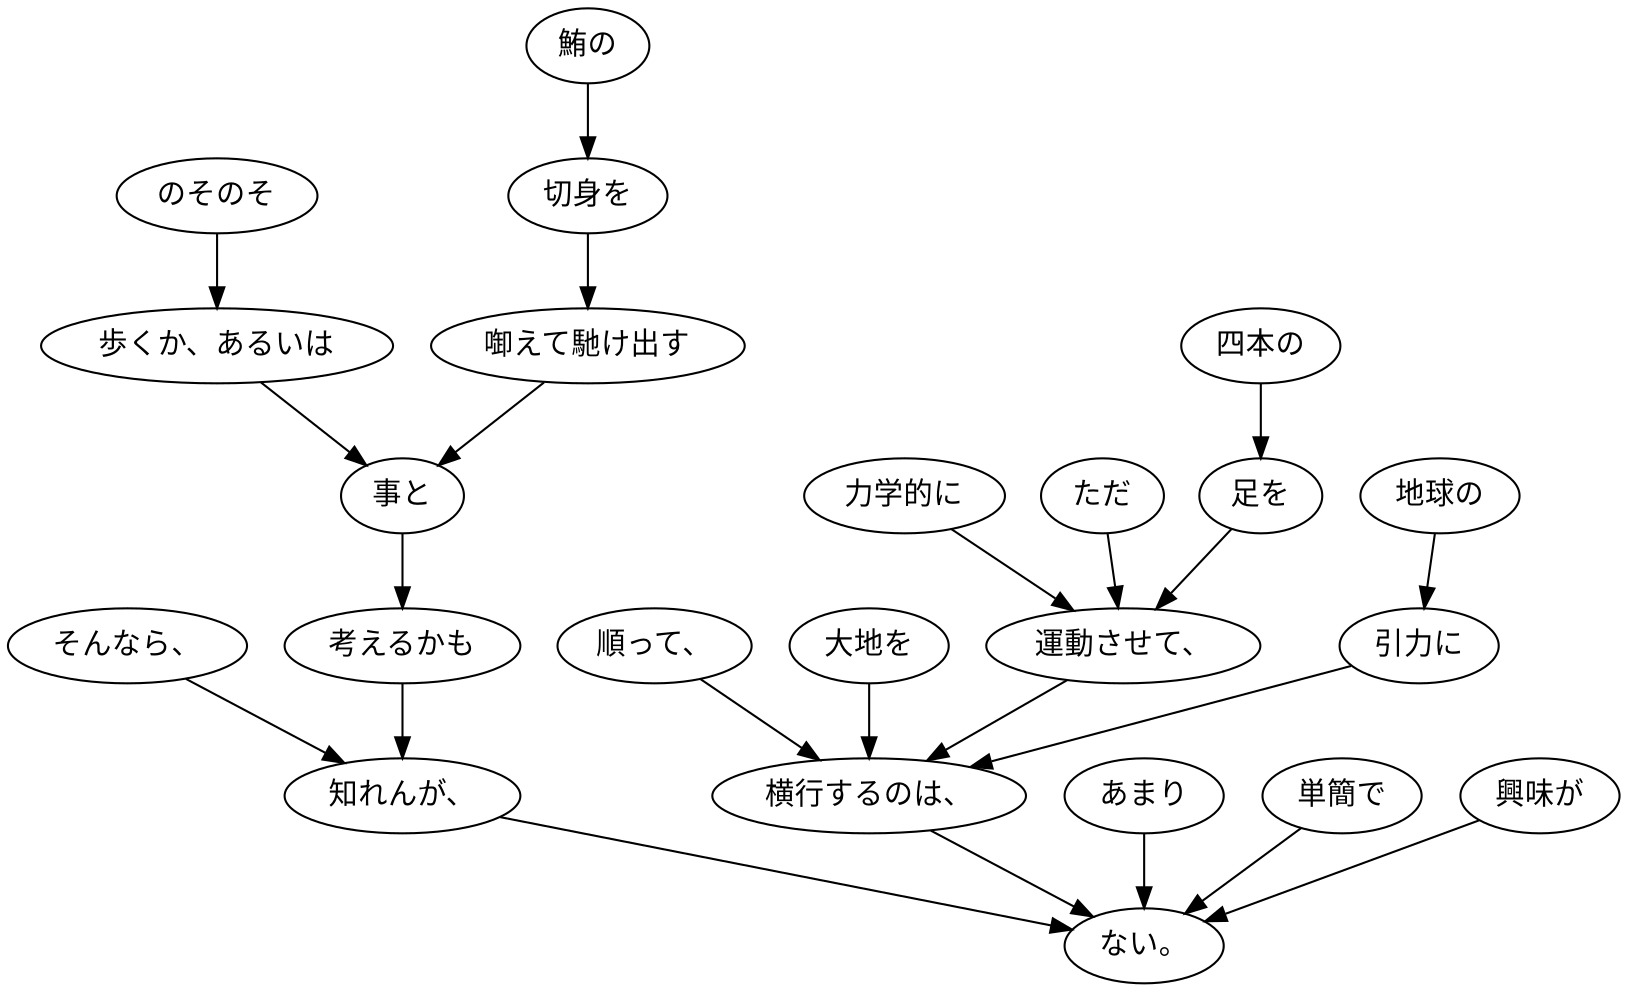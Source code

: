 digraph graph3950 {
	node0 [label="そんなら、"];
	node1 [label="のそのそ"];
	node2 [label="歩くか、あるいは"];
	node3 [label="鮪の"];
	node4 [label="切身を"];
	node5 [label="啣えて馳け出す"];
	node6 [label="事と"];
	node7 [label="考えるかも"];
	node8 [label="知れんが、"];
	node9 [label="ただ"];
	node10 [label="四本の"];
	node11 [label="足を"];
	node12 [label="力学的に"];
	node13 [label="運動させて、"];
	node14 [label="地球の"];
	node15 [label="引力に"];
	node16 [label="順って、"];
	node17 [label="大地を"];
	node18 [label="横行するのは、"];
	node19 [label="あまり"];
	node20 [label="単簡で"];
	node21 [label="興味が"];
	node22 [label="ない。"];
	node0 -> node8;
	node1 -> node2;
	node2 -> node6;
	node3 -> node4;
	node4 -> node5;
	node5 -> node6;
	node6 -> node7;
	node7 -> node8;
	node8 -> node22;
	node9 -> node13;
	node10 -> node11;
	node11 -> node13;
	node12 -> node13;
	node13 -> node18;
	node14 -> node15;
	node15 -> node18;
	node16 -> node18;
	node17 -> node18;
	node18 -> node22;
	node19 -> node22;
	node20 -> node22;
	node21 -> node22;
}
